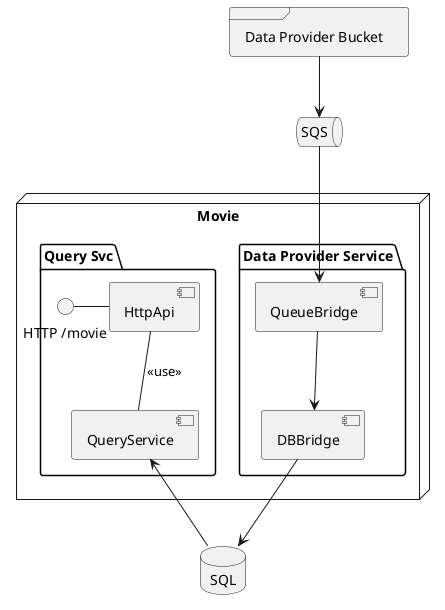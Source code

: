 @startuml
'https://plantuml.com/component-diagram

node "Movie" {

    package "Query Svc" {
      "HTTP /movie" - [HttpApi]
      [QueryService]
      [HttpApi] -- [QueryService]: <<use>>
    }

    package "Data Provider Service" {
        [DBBridge]
        [QueueBridge]
        [QueueBridge] --> [DBBridge]
    }
}

queue "SQS"

frame "Data Provider Bucket"

database "SQL"

"Data Provider Bucket" --> "SQS"
"SQS" --> [QueueBridge]
[DBBridge] --> "SQL"
[QueryService] <-- "SQL"

@enduml